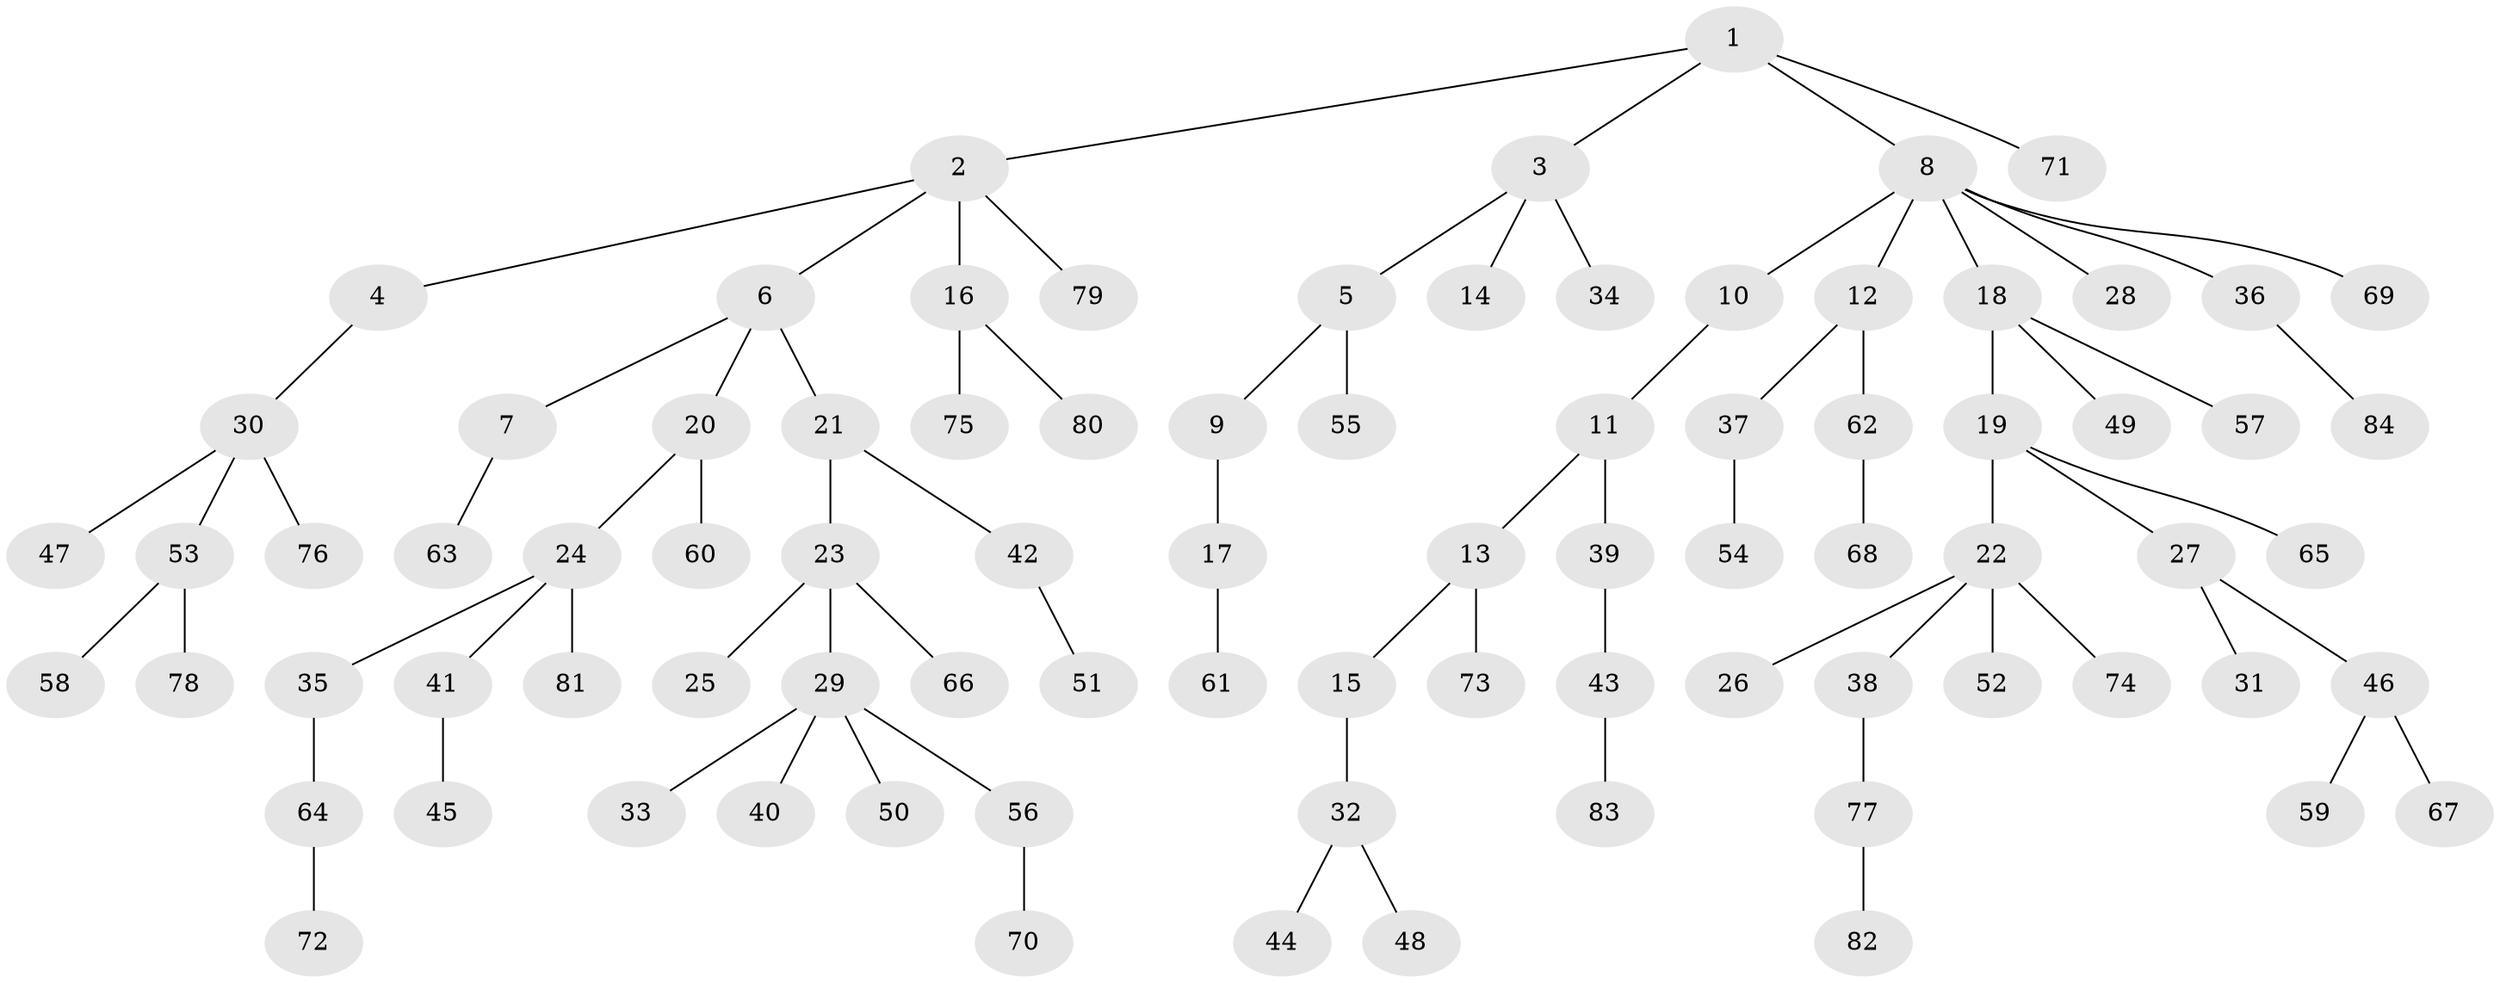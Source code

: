 // coarse degree distribution, {1: 0.7878787878787878, 4: 0.030303030303030304, 2: 0.12121212121212122, 20: 0.030303030303030304, 6: 0.030303030303030304}
// Generated by graph-tools (version 1.1) at 2025/56/03/04/25 21:56:34]
// undirected, 84 vertices, 83 edges
graph export_dot {
graph [start="1"]
  node [color=gray90,style=filled];
  1;
  2;
  3;
  4;
  5;
  6;
  7;
  8;
  9;
  10;
  11;
  12;
  13;
  14;
  15;
  16;
  17;
  18;
  19;
  20;
  21;
  22;
  23;
  24;
  25;
  26;
  27;
  28;
  29;
  30;
  31;
  32;
  33;
  34;
  35;
  36;
  37;
  38;
  39;
  40;
  41;
  42;
  43;
  44;
  45;
  46;
  47;
  48;
  49;
  50;
  51;
  52;
  53;
  54;
  55;
  56;
  57;
  58;
  59;
  60;
  61;
  62;
  63;
  64;
  65;
  66;
  67;
  68;
  69;
  70;
  71;
  72;
  73;
  74;
  75;
  76;
  77;
  78;
  79;
  80;
  81;
  82;
  83;
  84;
  1 -- 2;
  1 -- 3;
  1 -- 8;
  1 -- 71;
  2 -- 4;
  2 -- 6;
  2 -- 16;
  2 -- 79;
  3 -- 5;
  3 -- 14;
  3 -- 34;
  4 -- 30;
  5 -- 9;
  5 -- 55;
  6 -- 7;
  6 -- 20;
  6 -- 21;
  7 -- 63;
  8 -- 10;
  8 -- 12;
  8 -- 18;
  8 -- 28;
  8 -- 36;
  8 -- 69;
  9 -- 17;
  10 -- 11;
  11 -- 13;
  11 -- 39;
  12 -- 37;
  12 -- 62;
  13 -- 15;
  13 -- 73;
  15 -- 32;
  16 -- 75;
  16 -- 80;
  17 -- 61;
  18 -- 19;
  18 -- 49;
  18 -- 57;
  19 -- 22;
  19 -- 27;
  19 -- 65;
  20 -- 24;
  20 -- 60;
  21 -- 23;
  21 -- 42;
  22 -- 26;
  22 -- 38;
  22 -- 52;
  22 -- 74;
  23 -- 25;
  23 -- 29;
  23 -- 66;
  24 -- 35;
  24 -- 41;
  24 -- 81;
  27 -- 31;
  27 -- 46;
  29 -- 33;
  29 -- 40;
  29 -- 50;
  29 -- 56;
  30 -- 47;
  30 -- 53;
  30 -- 76;
  32 -- 44;
  32 -- 48;
  35 -- 64;
  36 -- 84;
  37 -- 54;
  38 -- 77;
  39 -- 43;
  41 -- 45;
  42 -- 51;
  43 -- 83;
  46 -- 59;
  46 -- 67;
  53 -- 58;
  53 -- 78;
  56 -- 70;
  62 -- 68;
  64 -- 72;
  77 -- 82;
}
